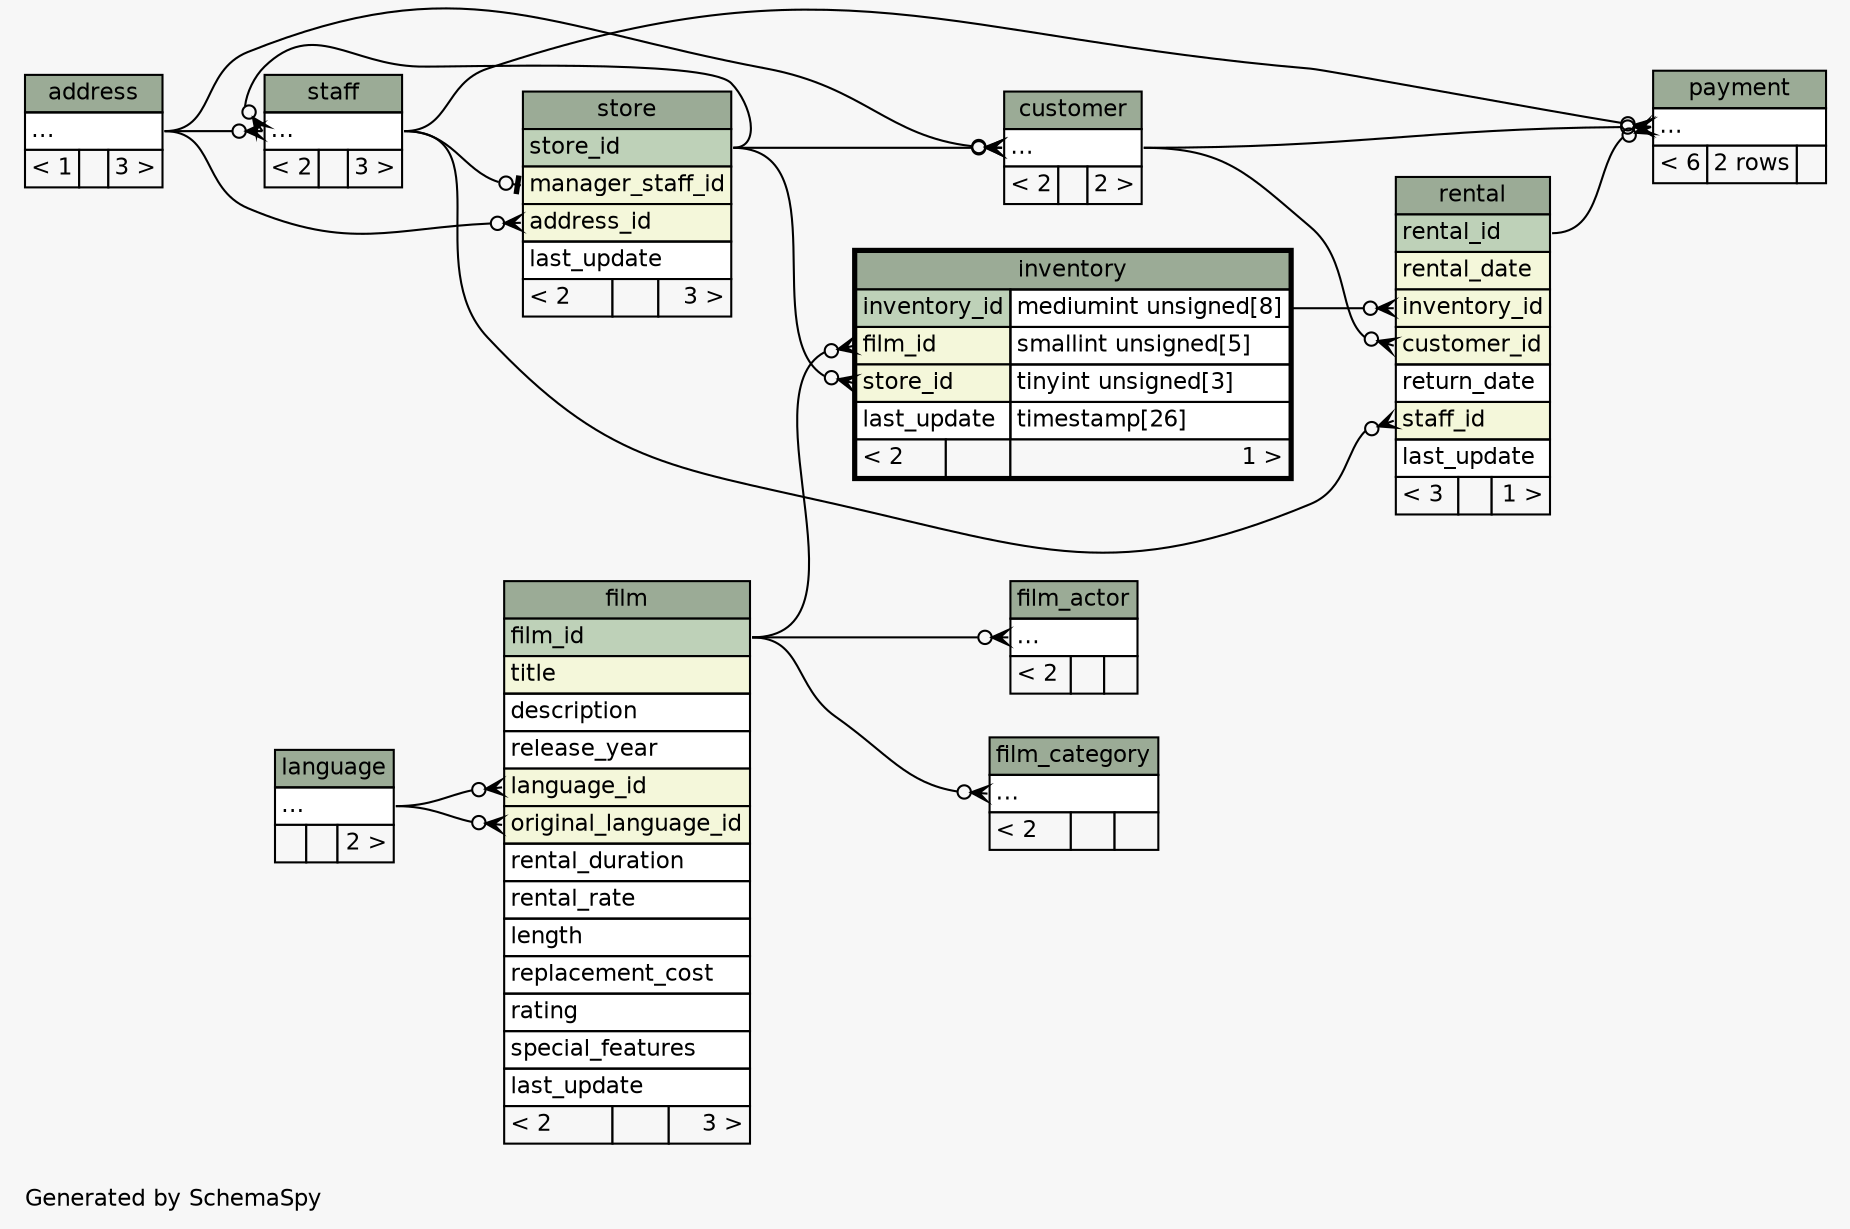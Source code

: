 // dot 7.1.0 on Windows 11 10.0
// SchemaSpy rev 590
digraph "twoDegreesRelationshipsDiagram" {
  graph [
    rankdir="RL"
    bgcolor="#f7f7f7"
    label="\nGenerated by SchemaSpy"
    labeljust="l"
    nodesep="0.18"
    ranksep="0.46"
    fontname="Helvetica"
    fontsize="11"
  ];
  node [
    fontname="Helvetica"
    fontsize="11"
    shape="plaintext"
  ];
  edge [
    arrowsize="0.8"
  ];
  "customer":"elipses":w -> "address":"elipses":e [arrowhead=none dir=back arrowtail=crowodot];
  "customer":"elipses":w -> "store":"store_id":e [arrowhead=none dir=back arrowtail=crowodot];
  "film":"language_id":w -> "language":"elipses":e [arrowhead=none dir=back arrowtail=crowodot];
  "film":"original_language_id":w -> "language":"elipses":e [arrowhead=none dir=back arrowtail=crowodot];
  "film_actor":"elipses":w -> "film":"film_id":e [arrowhead=none dir=back arrowtail=crowodot];
  "film_category":"elipses":w -> "film":"film_id":e [arrowhead=none dir=back arrowtail=crowodot];
  "inventory":"film_id":w -> "film":"film_id":e [arrowhead=none dir=back arrowtail=crowodot];
  "inventory":"store_id":w -> "store":"store_id":e [arrowhead=none dir=back arrowtail=crowodot];
  "payment":"elipses":w -> "customer":"elipses":e [arrowhead=none dir=back arrowtail=crowodot];
  "payment":"elipses":w -> "rental":"rental_id":e [arrowhead=none dir=back arrowtail=crowodot];
  "payment":"elipses":w -> "staff":"elipses":e [arrowhead=none dir=back arrowtail=crowodot];
  "rental":"customer_id":w -> "customer":"elipses":e [arrowhead=none dir=back arrowtail=crowodot];
  "rental":"inventory_id":w -> "inventory":"inventory_id.type":e [arrowhead=none dir=back arrowtail=crowodot];
  "rental":"staff_id":w -> "staff":"elipses":e [arrowhead=none dir=back arrowtail=crowodot];
  "staff":"elipses":w -> "address":"elipses":e [arrowhead=none dir=back arrowtail=crowodot];
  "staff":"elipses":w -> "store":"store_id":e [arrowhead=none dir=back arrowtail=crowodot];
  "store":"address_id":w -> "address":"elipses":e [arrowhead=none dir=back arrowtail=crowodot];
  "store":"manager_staff_id":w -> "staff":"elipses":e [arrowhead=none dir=back arrowtail=teeodot];
  "address" [
    label=<
    <TABLE BORDER="0" CELLBORDER="1" CELLSPACING="0" BGCOLOR="#ffffff">
      <TR><TD COLSPAN="3" BGCOLOR="#9bab96" ALIGN="CENTER">address</TD></TR>
      <TR><TD PORT="elipses" COLSPAN="3" ALIGN="LEFT">...</TD></TR>
      <TR><TD ALIGN="LEFT" BGCOLOR="#f7f7f7">&lt; 1</TD><TD ALIGN="RIGHT" BGCOLOR="#f7f7f7">  </TD><TD ALIGN="RIGHT" BGCOLOR="#f7f7f7">3 &gt;</TD></TR>
    </TABLE>>
    URL="address.html"
    tooltip="address"
  ];
  "customer" [
    label=<
    <TABLE BORDER="0" CELLBORDER="1" CELLSPACING="0" BGCOLOR="#ffffff">
      <TR><TD COLSPAN="3" BGCOLOR="#9bab96" ALIGN="CENTER">customer</TD></TR>
      <TR><TD PORT="elipses" COLSPAN="3" ALIGN="LEFT">...</TD></TR>
      <TR><TD ALIGN="LEFT" BGCOLOR="#f7f7f7">&lt; 2</TD><TD ALIGN="RIGHT" BGCOLOR="#f7f7f7">  </TD><TD ALIGN="RIGHT" BGCOLOR="#f7f7f7">2 &gt;</TD></TR>
    </TABLE>>
    URL="customer.html"
    tooltip="customer"
  ];
  "film" [
    label=<
    <TABLE BORDER="0" CELLBORDER="1" CELLSPACING="0" BGCOLOR="#ffffff">
      <TR><TD COLSPAN="3" BGCOLOR="#9bab96" ALIGN="CENTER">film</TD></TR>
      <TR><TD PORT="film_id" COLSPAN="3" BGCOLOR="#bed1b8" ALIGN="LEFT">film_id</TD></TR>
      <TR><TD PORT="title" COLSPAN="3" BGCOLOR="#f4f7da" ALIGN="LEFT">title</TD></TR>
      <TR><TD PORT="description" COLSPAN="3" ALIGN="LEFT">description</TD></TR>
      <TR><TD PORT="release_year" COLSPAN="3" ALIGN="LEFT">release_year</TD></TR>
      <TR><TD PORT="language_id" COLSPAN="3" BGCOLOR="#f4f7da" ALIGN="LEFT">language_id</TD></TR>
      <TR><TD PORT="original_language_id" COLSPAN="3" BGCOLOR="#f4f7da" ALIGN="LEFT">original_language_id</TD></TR>
      <TR><TD PORT="rental_duration" COLSPAN="3" ALIGN="LEFT">rental_duration</TD></TR>
      <TR><TD PORT="rental_rate" COLSPAN="3" ALIGN="LEFT">rental_rate</TD></TR>
      <TR><TD PORT="length" COLSPAN="3" ALIGN="LEFT">length</TD></TR>
      <TR><TD PORT="replacement_cost" COLSPAN="3" ALIGN="LEFT">replacement_cost</TD></TR>
      <TR><TD PORT="rating" COLSPAN="3" ALIGN="LEFT">rating</TD></TR>
      <TR><TD PORT="special_features" COLSPAN="3" ALIGN="LEFT">special_features</TD></TR>
      <TR><TD PORT="last_update" COLSPAN="3" ALIGN="LEFT">last_update</TD></TR>
      <TR><TD ALIGN="LEFT" BGCOLOR="#f7f7f7">&lt; 2</TD><TD ALIGN="RIGHT" BGCOLOR="#f7f7f7">  </TD><TD ALIGN="RIGHT" BGCOLOR="#f7f7f7">3 &gt;</TD></TR>
    </TABLE>>
    URL="film.html"
    tooltip="film"
  ];
  "film_actor" [
    label=<
    <TABLE BORDER="0" CELLBORDER="1" CELLSPACING="0" BGCOLOR="#ffffff">
      <TR><TD COLSPAN="3" BGCOLOR="#9bab96" ALIGN="CENTER">film_actor</TD></TR>
      <TR><TD PORT="elipses" COLSPAN="3" ALIGN="LEFT">...</TD></TR>
      <TR><TD ALIGN="LEFT" BGCOLOR="#f7f7f7">&lt; 2</TD><TD ALIGN="RIGHT" BGCOLOR="#f7f7f7">  </TD><TD ALIGN="RIGHT" BGCOLOR="#f7f7f7">  </TD></TR>
    </TABLE>>
    URL="film_actor.html"
    tooltip="film_actor"
  ];
  "film_category" [
    label=<
    <TABLE BORDER="0" CELLBORDER="1" CELLSPACING="0" BGCOLOR="#ffffff">
      <TR><TD COLSPAN="3" BGCOLOR="#9bab96" ALIGN="CENTER">film_category</TD></TR>
      <TR><TD PORT="elipses" COLSPAN="3" ALIGN="LEFT">...</TD></TR>
      <TR><TD ALIGN="LEFT" BGCOLOR="#f7f7f7">&lt; 2</TD><TD ALIGN="RIGHT" BGCOLOR="#f7f7f7">  </TD><TD ALIGN="RIGHT" BGCOLOR="#f7f7f7">  </TD></TR>
    </TABLE>>
    URL="film_category.html"
    tooltip="film_category"
  ];
  "inventory" [
    label=<
    <TABLE BORDER="2" CELLBORDER="1" CELLSPACING="0" BGCOLOR="#ffffff">
      <TR><TD COLSPAN="3" BGCOLOR="#9bab96" ALIGN="CENTER">inventory</TD></TR>
      <TR><TD PORT="inventory_id" COLSPAN="2" BGCOLOR="#bed1b8" ALIGN="LEFT">inventory_id</TD><TD PORT="inventory_id.type" ALIGN="LEFT">mediumint unsigned[8]</TD></TR>
      <TR><TD PORT="film_id" COLSPAN="2" BGCOLOR="#f4f7da" ALIGN="LEFT">film_id</TD><TD PORT="film_id.type" ALIGN="LEFT">smallint unsigned[5]</TD></TR>
      <TR><TD PORT="store_id" COLSPAN="2" BGCOLOR="#f4f7da" ALIGN="LEFT">store_id</TD><TD PORT="store_id.type" ALIGN="LEFT">tinyint unsigned[3]</TD></TR>
      <TR><TD PORT="last_update" COLSPAN="2" ALIGN="LEFT">last_update</TD><TD PORT="last_update.type" ALIGN="LEFT">timestamp[26]</TD></TR>
      <TR><TD ALIGN="LEFT" BGCOLOR="#f7f7f7">&lt; 2</TD><TD ALIGN="RIGHT" BGCOLOR="#f7f7f7">  </TD><TD ALIGN="RIGHT" BGCOLOR="#f7f7f7">1 &gt;</TD></TR>
    </TABLE>>
    URL="inventory.html"
    tooltip="inventory"
  ];
  "language" [
    label=<
    <TABLE BORDER="0" CELLBORDER="1" CELLSPACING="0" BGCOLOR="#ffffff">
      <TR><TD COLSPAN="3" BGCOLOR="#9bab96" ALIGN="CENTER">language</TD></TR>
      <TR><TD PORT="elipses" COLSPAN="3" ALIGN="LEFT">...</TD></TR>
      <TR><TD ALIGN="LEFT" BGCOLOR="#f7f7f7">  </TD><TD ALIGN="RIGHT" BGCOLOR="#f7f7f7">  </TD><TD ALIGN="RIGHT" BGCOLOR="#f7f7f7">2 &gt;</TD></TR>
    </TABLE>>
    URL="language.html"
    tooltip="language"
  ];
  "payment" [
    label=<
    <TABLE BORDER="0" CELLBORDER="1" CELLSPACING="0" BGCOLOR="#ffffff">
      <TR><TD COLSPAN="3" BGCOLOR="#9bab96" ALIGN="CENTER">payment</TD></TR>
      <TR><TD PORT="elipses" COLSPAN="3" ALIGN="LEFT">...</TD></TR>
      <TR><TD ALIGN="LEFT" BGCOLOR="#f7f7f7">&lt; 6</TD><TD ALIGN="RIGHT" BGCOLOR="#f7f7f7">2 rows</TD><TD ALIGN="RIGHT" BGCOLOR="#f7f7f7">  </TD></TR>
    </TABLE>>
    URL="payment.html"
    tooltip="payment"
  ];
  "rental" [
    label=<
    <TABLE BORDER="0" CELLBORDER="1" CELLSPACING="0" BGCOLOR="#ffffff">
      <TR><TD COLSPAN="3" BGCOLOR="#9bab96" ALIGN="CENTER">rental</TD></TR>
      <TR><TD PORT="rental_id" COLSPAN="3" BGCOLOR="#bed1b8" ALIGN="LEFT">rental_id</TD></TR>
      <TR><TD PORT="rental_date" COLSPAN="3" BGCOLOR="#f4f7da" ALIGN="LEFT">rental_date</TD></TR>
      <TR><TD PORT="inventory_id" COLSPAN="3" BGCOLOR="#f4f7da" ALIGN="LEFT">inventory_id</TD></TR>
      <TR><TD PORT="customer_id" COLSPAN="3" BGCOLOR="#f4f7da" ALIGN="LEFT">customer_id</TD></TR>
      <TR><TD PORT="return_date" COLSPAN="3" ALIGN="LEFT">return_date</TD></TR>
      <TR><TD PORT="staff_id" COLSPAN="3" BGCOLOR="#f4f7da" ALIGN="LEFT">staff_id</TD></TR>
      <TR><TD PORT="last_update" COLSPAN="3" ALIGN="LEFT">last_update</TD></TR>
      <TR><TD ALIGN="LEFT" BGCOLOR="#f7f7f7">&lt; 3</TD><TD ALIGN="RIGHT" BGCOLOR="#f7f7f7">  </TD><TD ALIGN="RIGHT" BGCOLOR="#f7f7f7">1 &gt;</TD></TR>
    </TABLE>>
    URL="rental.html"
    tooltip="rental"
  ];
  "staff" [
    label=<
    <TABLE BORDER="0" CELLBORDER="1" CELLSPACING="0" BGCOLOR="#ffffff">
      <TR><TD COLSPAN="3" BGCOLOR="#9bab96" ALIGN="CENTER">staff</TD></TR>
      <TR><TD PORT="elipses" COLSPAN="3" ALIGN="LEFT">...</TD></TR>
      <TR><TD ALIGN="LEFT" BGCOLOR="#f7f7f7">&lt; 2</TD><TD ALIGN="RIGHT" BGCOLOR="#f7f7f7">  </TD><TD ALIGN="RIGHT" BGCOLOR="#f7f7f7">3 &gt;</TD></TR>
    </TABLE>>
    URL="staff.html"
    tooltip="staff"
  ];
  "store" [
    label=<
    <TABLE BORDER="0" CELLBORDER="1" CELLSPACING="0" BGCOLOR="#ffffff">
      <TR><TD COLSPAN="3" BGCOLOR="#9bab96" ALIGN="CENTER">store</TD></TR>
      <TR><TD PORT="store_id" COLSPAN="3" BGCOLOR="#bed1b8" ALIGN="LEFT">store_id</TD></TR>
      <TR><TD PORT="manager_staff_id" COLSPAN="3" BGCOLOR="#f4f7da" ALIGN="LEFT">manager_staff_id</TD></TR>
      <TR><TD PORT="address_id" COLSPAN="3" BGCOLOR="#f4f7da" ALIGN="LEFT">address_id</TD></TR>
      <TR><TD PORT="last_update" COLSPAN="3" ALIGN="LEFT">last_update</TD></TR>
      <TR><TD ALIGN="LEFT" BGCOLOR="#f7f7f7">&lt; 2</TD><TD ALIGN="RIGHT" BGCOLOR="#f7f7f7">  </TD><TD ALIGN="RIGHT" BGCOLOR="#f7f7f7">3 &gt;</TD></TR>
    </TABLE>>
    URL="store.html"
    tooltip="store"
  ];
}
